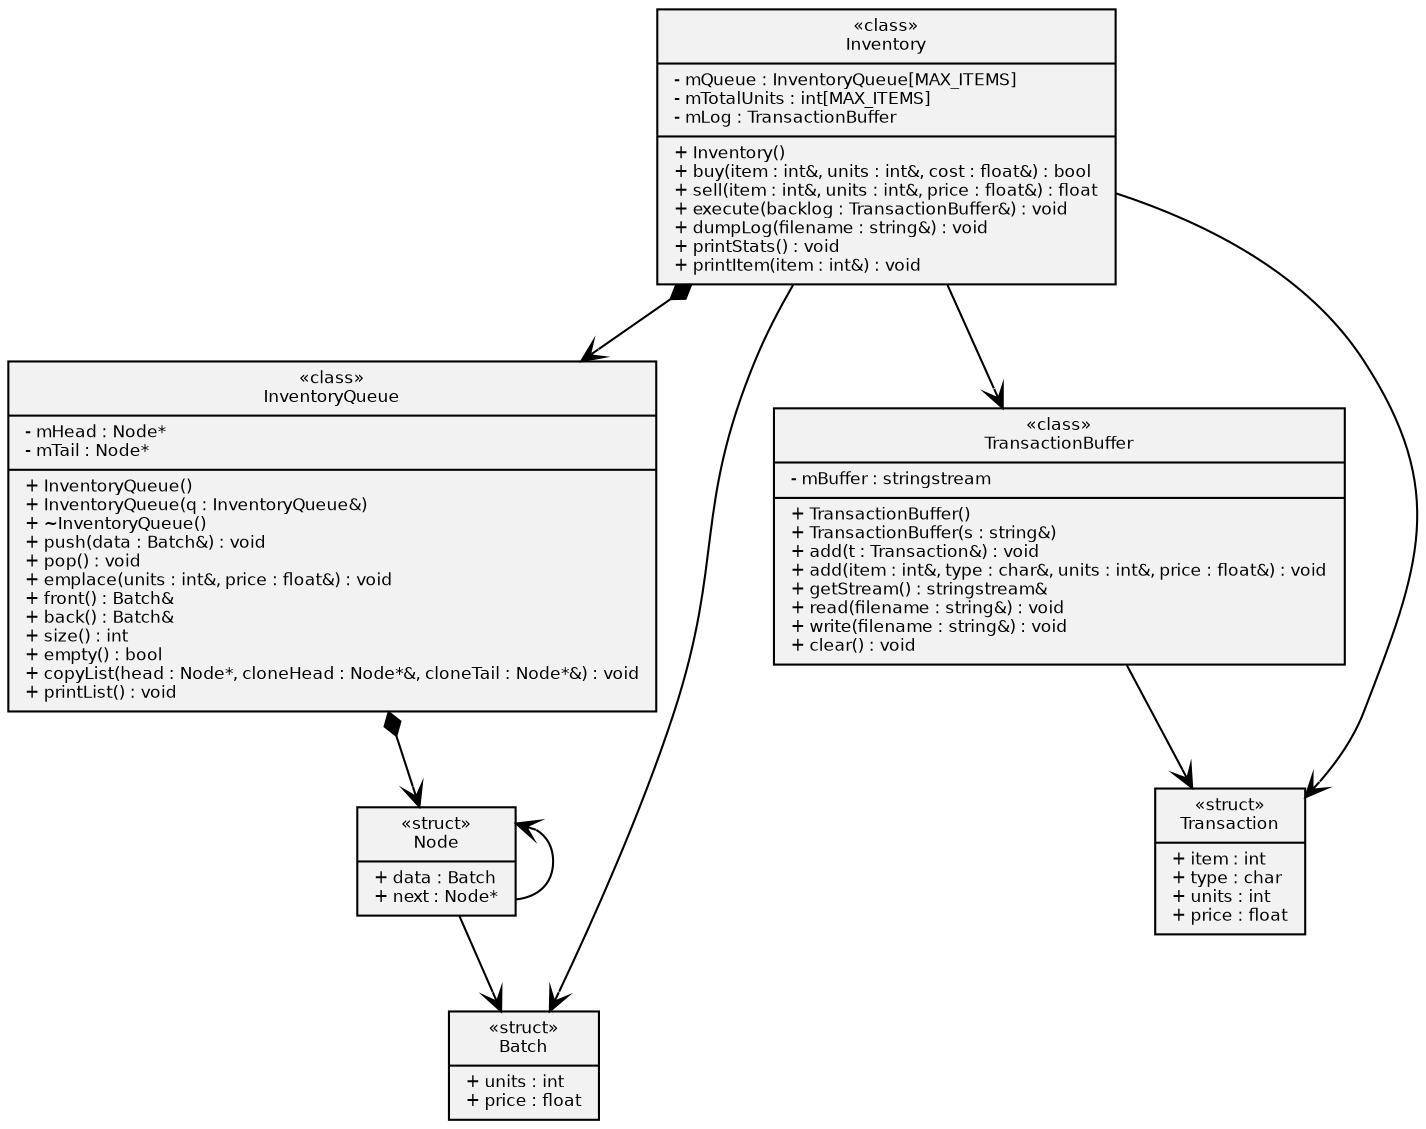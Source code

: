 digraph hierarchy {
    size="100,100"
    node[shape=record,style=filled,fillcolor=gray95,fontname="Bitstream Vera Sans",fontsize=8]
    edge[dir=both, arrowtail=none, arrowhead=vee]
   
    2[label = "{&laquo;class&raquo;\nInventory|- mQueue : InventoryQueue[MAX_ITEMS]\l- mTotalUnits : int[MAX_ITEMS]\l- mLog : TransactionBuffer\l|+ Inventory()\l+ buy(item : int&, units : int&, cost : float&) : bool\l+ sell(item : int&, units : int&, price : float&) : float\l+ execute(backlog : TransactionBuffer&) : void\l+ dumpLog(filename : string&) : void\l+ printStats() : void\l+ printItem(item : int&) : void\l}"]
    3[label = "{&laquo;class&raquo;\nInventoryQueue|- mHead : Node*\l- mTail : Node*\l|+ InventoryQueue()\l+ InventoryQueue(q : InventoryQueue&)\l+ ~InventoryQueue()\l+ push(data : Batch&) : void\l+ pop() : void\l+ emplace(units : int&, price : float&) : void\l+ front() : Batch&\l+ back() : Batch&\l+ size() : int\l+ empty() : bool\l+ copyList(head : Node*, cloneHead : Node*&, cloneTail : Node*&) : void\l+ printList() : void\l}"] 
    4[label = "{&laquo;struct&raquo;\nNode|+ data : Batch\l+ next : Node*}"]
    5[label = "{&laquo;struct&raquo;\nBatch|+ units : int\l+ price : float}"]
    6[label = "{&laquo;class&raquo;\nTransactionBuffer|- mBuffer : stringstream\l|+ TransactionBuffer()\l+ TransactionBuffer(s : string&)\l+ add(t : Transaction&) : void\l+ add(item : int&, type : char&, units : int&, price : float&) : void\l+ getStream() : stringstream&\l+ read(filename : string&) : void\l+ write(filename : string&) : void\l+ clear() : void\l}"]
    7[label = "{&laquo;struct&raquo;\nTransaction|+ item : int\l+ type : char\l+ units : int\l+ price : float\l}"]

    //7[label = "{|...|+ compactLabel(...)\l...}"]
    2->3[arrowtail=diamond, arrowhead=vee]
    3->4[arrowtail=diamond, arrowhead=vee]
    4->4[arrowtail=ovee, arrowhead=none]
    4->5
    2->6
    2->5
    6->7
    2->7
}
